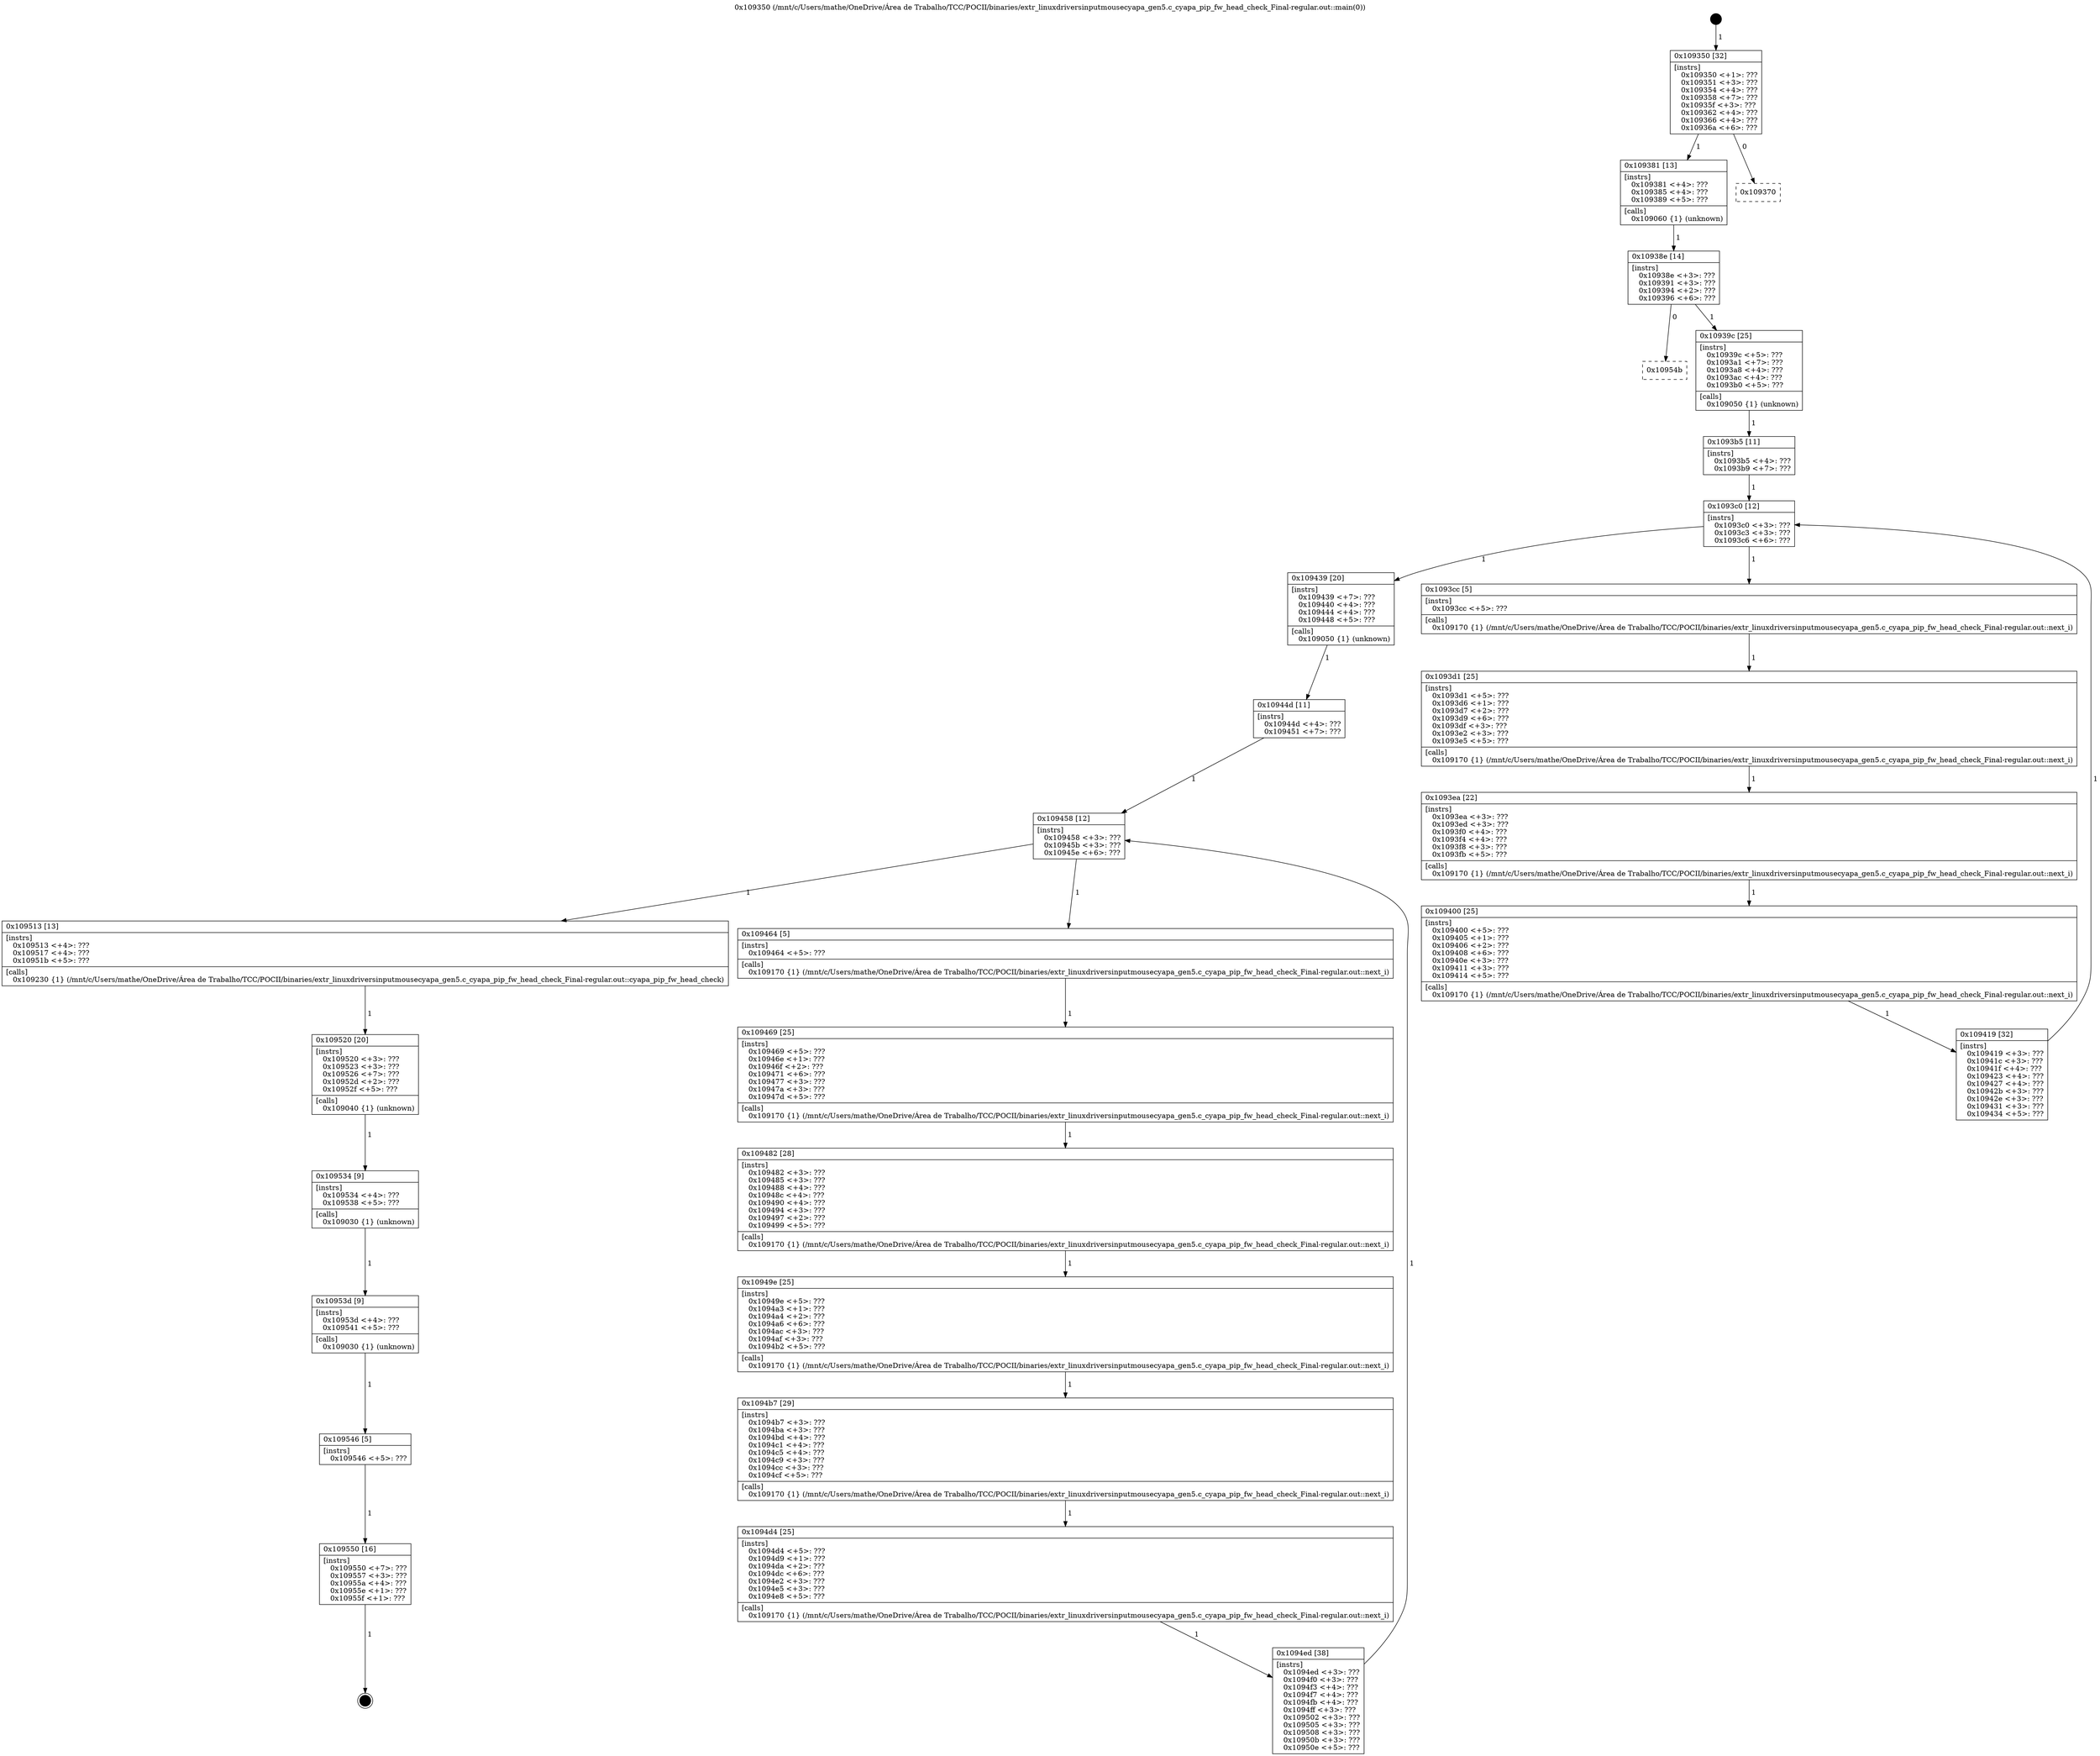 digraph "0x109350" {
  label = "0x109350 (/mnt/c/Users/mathe/OneDrive/Área de Trabalho/TCC/POCII/binaries/extr_linuxdriversinputmousecyapa_gen5.c_cyapa_pip_fw_head_check_Final-regular.out::main(0))"
  labelloc = "t"
  node[shape=record]

  Entry [label="",width=0.3,height=0.3,shape=circle,fillcolor=black,style=filled]
  "0x109350" [label="{
     0x109350 [32]\l
     | [instrs]\l
     &nbsp;&nbsp;0x109350 \<+1\>: ???\l
     &nbsp;&nbsp;0x109351 \<+3\>: ???\l
     &nbsp;&nbsp;0x109354 \<+4\>: ???\l
     &nbsp;&nbsp;0x109358 \<+7\>: ???\l
     &nbsp;&nbsp;0x10935f \<+3\>: ???\l
     &nbsp;&nbsp;0x109362 \<+4\>: ???\l
     &nbsp;&nbsp;0x109366 \<+4\>: ???\l
     &nbsp;&nbsp;0x10936a \<+6\>: ???\l
  }"]
  "0x109381" [label="{
     0x109381 [13]\l
     | [instrs]\l
     &nbsp;&nbsp;0x109381 \<+4\>: ???\l
     &nbsp;&nbsp;0x109385 \<+4\>: ???\l
     &nbsp;&nbsp;0x109389 \<+5\>: ???\l
     | [calls]\l
     &nbsp;&nbsp;0x109060 \{1\} (unknown)\l
  }"]
  "0x109370" [label="{
     0x109370\l
  }", style=dashed]
  "0x10938e" [label="{
     0x10938e [14]\l
     | [instrs]\l
     &nbsp;&nbsp;0x10938e \<+3\>: ???\l
     &nbsp;&nbsp;0x109391 \<+3\>: ???\l
     &nbsp;&nbsp;0x109394 \<+2\>: ???\l
     &nbsp;&nbsp;0x109396 \<+6\>: ???\l
  }"]
  "0x10954b" [label="{
     0x10954b\l
  }", style=dashed]
  "0x10939c" [label="{
     0x10939c [25]\l
     | [instrs]\l
     &nbsp;&nbsp;0x10939c \<+5\>: ???\l
     &nbsp;&nbsp;0x1093a1 \<+7\>: ???\l
     &nbsp;&nbsp;0x1093a8 \<+4\>: ???\l
     &nbsp;&nbsp;0x1093ac \<+4\>: ???\l
     &nbsp;&nbsp;0x1093b0 \<+5\>: ???\l
     | [calls]\l
     &nbsp;&nbsp;0x109050 \{1\} (unknown)\l
  }"]
  Exit [label="",width=0.3,height=0.3,shape=circle,fillcolor=black,style=filled,peripheries=2]
  "0x1093c0" [label="{
     0x1093c0 [12]\l
     | [instrs]\l
     &nbsp;&nbsp;0x1093c0 \<+3\>: ???\l
     &nbsp;&nbsp;0x1093c3 \<+3\>: ???\l
     &nbsp;&nbsp;0x1093c6 \<+6\>: ???\l
  }"]
  "0x109439" [label="{
     0x109439 [20]\l
     | [instrs]\l
     &nbsp;&nbsp;0x109439 \<+7\>: ???\l
     &nbsp;&nbsp;0x109440 \<+4\>: ???\l
     &nbsp;&nbsp;0x109444 \<+4\>: ???\l
     &nbsp;&nbsp;0x109448 \<+5\>: ???\l
     | [calls]\l
     &nbsp;&nbsp;0x109050 \{1\} (unknown)\l
  }"]
  "0x1093cc" [label="{
     0x1093cc [5]\l
     | [instrs]\l
     &nbsp;&nbsp;0x1093cc \<+5\>: ???\l
     | [calls]\l
     &nbsp;&nbsp;0x109170 \{1\} (/mnt/c/Users/mathe/OneDrive/Área de Trabalho/TCC/POCII/binaries/extr_linuxdriversinputmousecyapa_gen5.c_cyapa_pip_fw_head_check_Final-regular.out::next_i)\l
  }"]
  "0x1093d1" [label="{
     0x1093d1 [25]\l
     | [instrs]\l
     &nbsp;&nbsp;0x1093d1 \<+5\>: ???\l
     &nbsp;&nbsp;0x1093d6 \<+1\>: ???\l
     &nbsp;&nbsp;0x1093d7 \<+2\>: ???\l
     &nbsp;&nbsp;0x1093d9 \<+6\>: ???\l
     &nbsp;&nbsp;0x1093df \<+3\>: ???\l
     &nbsp;&nbsp;0x1093e2 \<+3\>: ???\l
     &nbsp;&nbsp;0x1093e5 \<+5\>: ???\l
     | [calls]\l
     &nbsp;&nbsp;0x109170 \{1\} (/mnt/c/Users/mathe/OneDrive/Área de Trabalho/TCC/POCII/binaries/extr_linuxdriversinputmousecyapa_gen5.c_cyapa_pip_fw_head_check_Final-regular.out::next_i)\l
  }"]
  "0x1093ea" [label="{
     0x1093ea [22]\l
     | [instrs]\l
     &nbsp;&nbsp;0x1093ea \<+3\>: ???\l
     &nbsp;&nbsp;0x1093ed \<+3\>: ???\l
     &nbsp;&nbsp;0x1093f0 \<+4\>: ???\l
     &nbsp;&nbsp;0x1093f4 \<+4\>: ???\l
     &nbsp;&nbsp;0x1093f8 \<+3\>: ???\l
     &nbsp;&nbsp;0x1093fb \<+5\>: ???\l
     | [calls]\l
     &nbsp;&nbsp;0x109170 \{1\} (/mnt/c/Users/mathe/OneDrive/Área de Trabalho/TCC/POCII/binaries/extr_linuxdriversinputmousecyapa_gen5.c_cyapa_pip_fw_head_check_Final-regular.out::next_i)\l
  }"]
  "0x109400" [label="{
     0x109400 [25]\l
     | [instrs]\l
     &nbsp;&nbsp;0x109400 \<+5\>: ???\l
     &nbsp;&nbsp;0x109405 \<+1\>: ???\l
     &nbsp;&nbsp;0x109406 \<+2\>: ???\l
     &nbsp;&nbsp;0x109408 \<+6\>: ???\l
     &nbsp;&nbsp;0x10940e \<+3\>: ???\l
     &nbsp;&nbsp;0x109411 \<+3\>: ???\l
     &nbsp;&nbsp;0x109414 \<+5\>: ???\l
     | [calls]\l
     &nbsp;&nbsp;0x109170 \{1\} (/mnt/c/Users/mathe/OneDrive/Área de Trabalho/TCC/POCII/binaries/extr_linuxdriversinputmousecyapa_gen5.c_cyapa_pip_fw_head_check_Final-regular.out::next_i)\l
  }"]
  "0x109419" [label="{
     0x109419 [32]\l
     | [instrs]\l
     &nbsp;&nbsp;0x109419 \<+3\>: ???\l
     &nbsp;&nbsp;0x10941c \<+3\>: ???\l
     &nbsp;&nbsp;0x10941f \<+4\>: ???\l
     &nbsp;&nbsp;0x109423 \<+4\>: ???\l
     &nbsp;&nbsp;0x109427 \<+4\>: ???\l
     &nbsp;&nbsp;0x10942b \<+3\>: ???\l
     &nbsp;&nbsp;0x10942e \<+3\>: ???\l
     &nbsp;&nbsp;0x109431 \<+3\>: ???\l
     &nbsp;&nbsp;0x109434 \<+5\>: ???\l
  }"]
  "0x1093b5" [label="{
     0x1093b5 [11]\l
     | [instrs]\l
     &nbsp;&nbsp;0x1093b5 \<+4\>: ???\l
     &nbsp;&nbsp;0x1093b9 \<+7\>: ???\l
  }"]
  "0x109458" [label="{
     0x109458 [12]\l
     | [instrs]\l
     &nbsp;&nbsp;0x109458 \<+3\>: ???\l
     &nbsp;&nbsp;0x10945b \<+3\>: ???\l
     &nbsp;&nbsp;0x10945e \<+6\>: ???\l
  }"]
  "0x109513" [label="{
     0x109513 [13]\l
     | [instrs]\l
     &nbsp;&nbsp;0x109513 \<+4\>: ???\l
     &nbsp;&nbsp;0x109517 \<+4\>: ???\l
     &nbsp;&nbsp;0x10951b \<+5\>: ???\l
     | [calls]\l
     &nbsp;&nbsp;0x109230 \{1\} (/mnt/c/Users/mathe/OneDrive/Área de Trabalho/TCC/POCII/binaries/extr_linuxdriversinputmousecyapa_gen5.c_cyapa_pip_fw_head_check_Final-regular.out::cyapa_pip_fw_head_check)\l
  }"]
  "0x109464" [label="{
     0x109464 [5]\l
     | [instrs]\l
     &nbsp;&nbsp;0x109464 \<+5\>: ???\l
     | [calls]\l
     &nbsp;&nbsp;0x109170 \{1\} (/mnt/c/Users/mathe/OneDrive/Área de Trabalho/TCC/POCII/binaries/extr_linuxdriversinputmousecyapa_gen5.c_cyapa_pip_fw_head_check_Final-regular.out::next_i)\l
  }"]
  "0x109469" [label="{
     0x109469 [25]\l
     | [instrs]\l
     &nbsp;&nbsp;0x109469 \<+5\>: ???\l
     &nbsp;&nbsp;0x10946e \<+1\>: ???\l
     &nbsp;&nbsp;0x10946f \<+2\>: ???\l
     &nbsp;&nbsp;0x109471 \<+6\>: ???\l
     &nbsp;&nbsp;0x109477 \<+3\>: ???\l
     &nbsp;&nbsp;0x10947a \<+3\>: ???\l
     &nbsp;&nbsp;0x10947d \<+5\>: ???\l
     | [calls]\l
     &nbsp;&nbsp;0x109170 \{1\} (/mnt/c/Users/mathe/OneDrive/Área de Trabalho/TCC/POCII/binaries/extr_linuxdriversinputmousecyapa_gen5.c_cyapa_pip_fw_head_check_Final-regular.out::next_i)\l
  }"]
  "0x109482" [label="{
     0x109482 [28]\l
     | [instrs]\l
     &nbsp;&nbsp;0x109482 \<+3\>: ???\l
     &nbsp;&nbsp;0x109485 \<+3\>: ???\l
     &nbsp;&nbsp;0x109488 \<+4\>: ???\l
     &nbsp;&nbsp;0x10948c \<+4\>: ???\l
     &nbsp;&nbsp;0x109490 \<+4\>: ???\l
     &nbsp;&nbsp;0x109494 \<+3\>: ???\l
     &nbsp;&nbsp;0x109497 \<+2\>: ???\l
     &nbsp;&nbsp;0x109499 \<+5\>: ???\l
     | [calls]\l
     &nbsp;&nbsp;0x109170 \{1\} (/mnt/c/Users/mathe/OneDrive/Área de Trabalho/TCC/POCII/binaries/extr_linuxdriversinputmousecyapa_gen5.c_cyapa_pip_fw_head_check_Final-regular.out::next_i)\l
  }"]
  "0x10949e" [label="{
     0x10949e [25]\l
     | [instrs]\l
     &nbsp;&nbsp;0x10949e \<+5\>: ???\l
     &nbsp;&nbsp;0x1094a3 \<+1\>: ???\l
     &nbsp;&nbsp;0x1094a4 \<+2\>: ???\l
     &nbsp;&nbsp;0x1094a6 \<+6\>: ???\l
     &nbsp;&nbsp;0x1094ac \<+3\>: ???\l
     &nbsp;&nbsp;0x1094af \<+3\>: ???\l
     &nbsp;&nbsp;0x1094b2 \<+5\>: ???\l
     | [calls]\l
     &nbsp;&nbsp;0x109170 \{1\} (/mnt/c/Users/mathe/OneDrive/Área de Trabalho/TCC/POCII/binaries/extr_linuxdriversinputmousecyapa_gen5.c_cyapa_pip_fw_head_check_Final-regular.out::next_i)\l
  }"]
  "0x1094b7" [label="{
     0x1094b7 [29]\l
     | [instrs]\l
     &nbsp;&nbsp;0x1094b7 \<+3\>: ???\l
     &nbsp;&nbsp;0x1094ba \<+3\>: ???\l
     &nbsp;&nbsp;0x1094bd \<+4\>: ???\l
     &nbsp;&nbsp;0x1094c1 \<+4\>: ???\l
     &nbsp;&nbsp;0x1094c5 \<+4\>: ???\l
     &nbsp;&nbsp;0x1094c9 \<+3\>: ???\l
     &nbsp;&nbsp;0x1094cc \<+3\>: ???\l
     &nbsp;&nbsp;0x1094cf \<+5\>: ???\l
     | [calls]\l
     &nbsp;&nbsp;0x109170 \{1\} (/mnt/c/Users/mathe/OneDrive/Área de Trabalho/TCC/POCII/binaries/extr_linuxdriversinputmousecyapa_gen5.c_cyapa_pip_fw_head_check_Final-regular.out::next_i)\l
  }"]
  "0x1094d4" [label="{
     0x1094d4 [25]\l
     | [instrs]\l
     &nbsp;&nbsp;0x1094d4 \<+5\>: ???\l
     &nbsp;&nbsp;0x1094d9 \<+1\>: ???\l
     &nbsp;&nbsp;0x1094da \<+2\>: ???\l
     &nbsp;&nbsp;0x1094dc \<+6\>: ???\l
     &nbsp;&nbsp;0x1094e2 \<+3\>: ???\l
     &nbsp;&nbsp;0x1094e5 \<+3\>: ???\l
     &nbsp;&nbsp;0x1094e8 \<+5\>: ???\l
     | [calls]\l
     &nbsp;&nbsp;0x109170 \{1\} (/mnt/c/Users/mathe/OneDrive/Área de Trabalho/TCC/POCII/binaries/extr_linuxdriversinputmousecyapa_gen5.c_cyapa_pip_fw_head_check_Final-regular.out::next_i)\l
  }"]
  "0x1094ed" [label="{
     0x1094ed [38]\l
     | [instrs]\l
     &nbsp;&nbsp;0x1094ed \<+3\>: ???\l
     &nbsp;&nbsp;0x1094f0 \<+3\>: ???\l
     &nbsp;&nbsp;0x1094f3 \<+4\>: ???\l
     &nbsp;&nbsp;0x1094f7 \<+4\>: ???\l
     &nbsp;&nbsp;0x1094fb \<+4\>: ???\l
     &nbsp;&nbsp;0x1094ff \<+3\>: ???\l
     &nbsp;&nbsp;0x109502 \<+3\>: ???\l
     &nbsp;&nbsp;0x109505 \<+3\>: ???\l
     &nbsp;&nbsp;0x109508 \<+3\>: ???\l
     &nbsp;&nbsp;0x10950b \<+3\>: ???\l
     &nbsp;&nbsp;0x10950e \<+5\>: ???\l
  }"]
  "0x10944d" [label="{
     0x10944d [11]\l
     | [instrs]\l
     &nbsp;&nbsp;0x10944d \<+4\>: ???\l
     &nbsp;&nbsp;0x109451 \<+7\>: ???\l
  }"]
  "0x109520" [label="{
     0x109520 [20]\l
     | [instrs]\l
     &nbsp;&nbsp;0x109520 \<+3\>: ???\l
     &nbsp;&nbsp;0x109523 \<+3\>: ???\l
     &nbsp;&nbsp;0x109526 \<+7\>: ???\l
     &nbsp;&nbsp;0x10952d \<+2\>: ???\l
     &nbsp;&nbsp;0x10952f \<+5\>: ???\l
     | [calls]\l
     &nbsp;&nbsp;0x109040 \{1\} (unknown)\l
  }"]
  "0x109534" [label="{
     0x109534 [9]\l
     | [instrs]\l
     &nbsp;&nbsp;0x109534 \<+4\>: ???\l
     &nbsp;&nbsp;0x109538 \<+5\>: ???\l
     | [calls]\l
     &nbsp;&nbsp;0x109030 \{1\} (unknown)\l
  }"]
  "0x10953d" [label="{
     0x10953d [9]\l
     | [instrs]\l
     &nbsp;&nbsp;0x10953d \<+4\>: ???\l
     &nbsp;&nbsp;0x109541 \<+5\>: ???\l
     | [calls]\l
     &nbsp;&nbsp;0x109030 \{1\} (unknown)\l
  }"]
  "0x109546" [label="{
     0x109546 [5]\l
     | [instrs]\l
     &nbsp;&nbsp;0x109546 \<+5\>: ???\l
  }"]
  "0x109550" [label="{
     0x109550 [16]\l
     | [instrs]\l
     &nbsp;&nbsp;0x109550 \<+7\>: ???\l
     &nbsp;&nbsp;0x109557 \<+3\>: ???\l
     &nbsp;&nbsp;0x10955a \<+4\>: ???\l
     &nbsp;&nbsp;0x10955e \<+1\>: ???\l
     &nbsp;&nbsp;0x10955f \<+1\>: ???\l
  }"]
  Entry -> "0x109350" [label=" 1"]
  "0x109350" -> "0x109381" [label=" 1"]
  "0x109350" -> "0x109370" [label=" 0"]
  "0x109381" -> "0x10938e" [label=" 1"]
  "0x10938e" -> "0x10954b" [label=" 0"]
  "0x10938e" -> "0x10939c" [label=" 1"]
  "0x109550" -> Exit [label=" 1"]
  "0x10939c" -> "0x1093b5" [label=" 1"]
  "0x1093c0" -> "0x109439" [label=" 1"]
  "0x1093c0" -> "0x1093cc" [label=" 1"]
  "0x1093cc" -> "0x1093d1" [label=" 1"]
  "0x1093d1" -> "0x1093ea" [label=" 1"]
  "0x1093ea" -> "0x109400" [label=" 1"]
  "0x109400" -> "0x109419" [label=" 1"]
  "0x1093b5" -> "0x1093c0" [label=" 1"]
  "0x109419" -> "0x1093c0" [label=" 1"]
  "0x109439" -> "0x10944d" [label=" 1"]
  "0x109458" -> "0x109513" [label=" 1"]
  "0x109458" -> "0x109464" [label=" 1"]
  "0x109464" -> "0x109469" [label=" 1"]
  "0x109469" -> "0x109482" [label=" 1"]
  "0x109482" -> "0x10949e" [label=" 1"]
  "0x10949e" -> "0x1094b7" [label=" 1"]
  "0x1094b7" -> "0x1094d4" [label=" 1"]
  "0x1094d4" -> "0x1094ed" [label=" 1"]
  "0x10944d" -> "0x109458" [label=" 1"]
  "0x1094ed" -> "0x109458" [label=" 1"]
  "0x109513" -> "0x109520" [label=" 1"]
  "0x109520" -> "0x109534" [label=" 1"]
  "0x109534" -> "0x10953d" [label=" 1"]
  "0x10953d" -> "0x109546" [label=" 1"]
  "0x109546" -> "0x109550" [label=" 1"]
}
